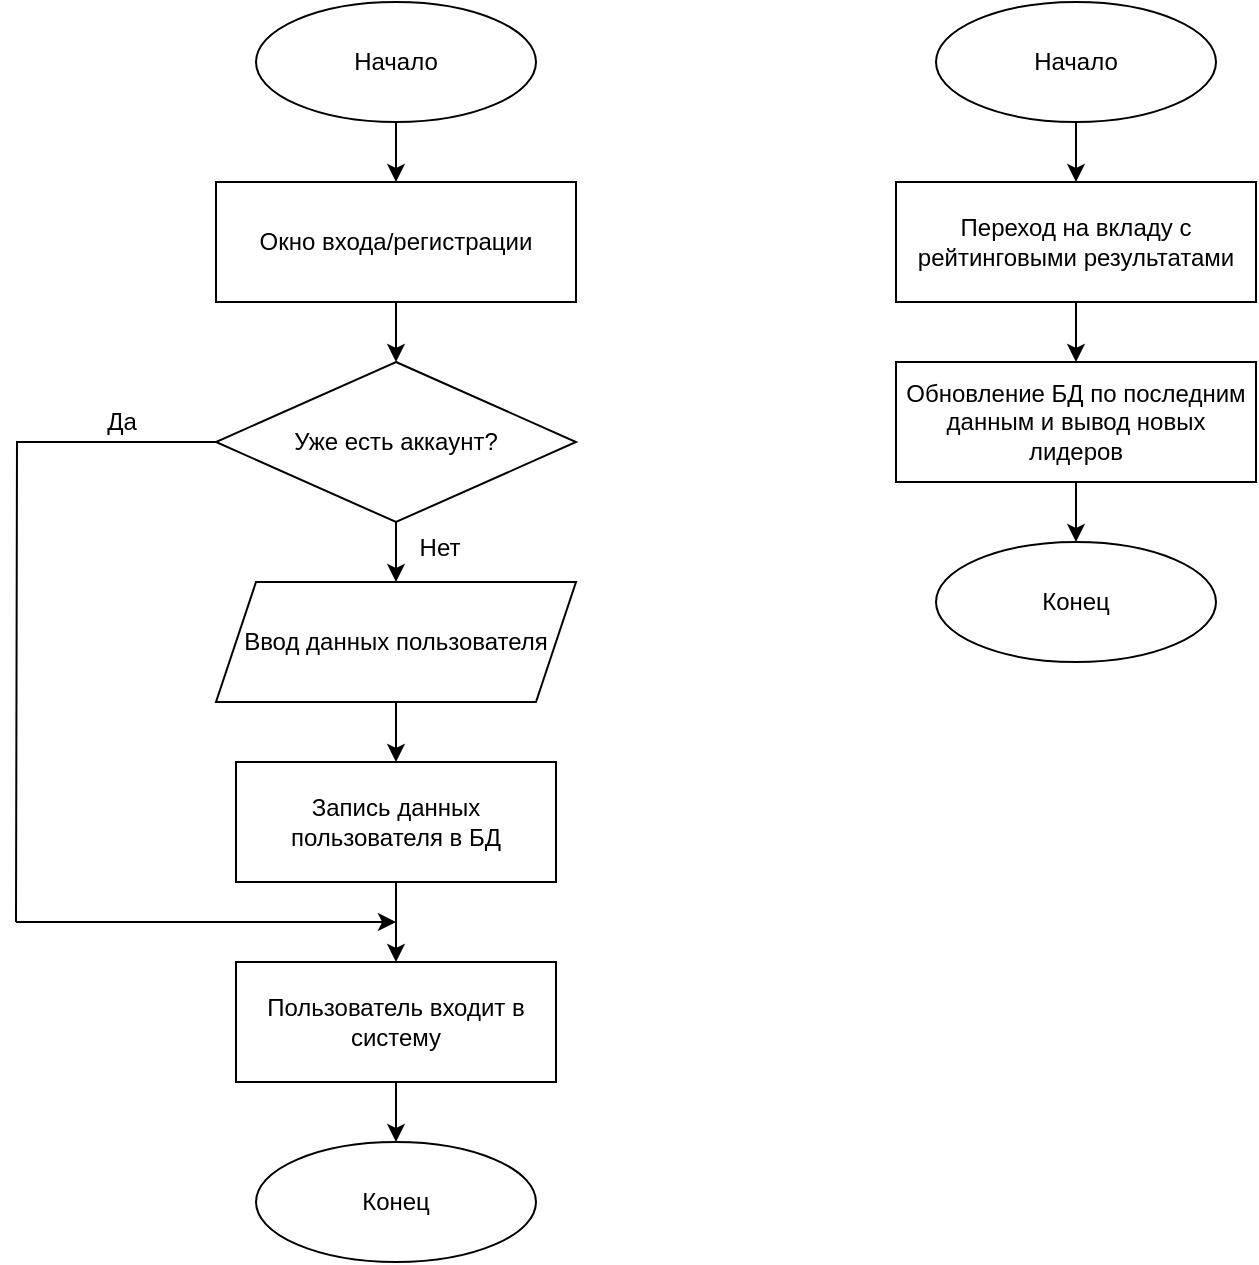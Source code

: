 <mxfile version="15.4.3" type="github">
  <diagram id="C5RBs43oDa-KdzZeNtuy" name="Page-1">
    <mxGraphModel dx="1074" dy="720" grid="1" gridSize="10" guides="1" tooltips="1" connect="1" arrows="1" fold="1" page="1" pageScale="1" pageWidth="827" pageHeight="1169" math="0" shadow="0">
      <root>
        <mxCell id="WIyWlLk6GJQsqaUBKTNV-0" />
        <mxCell id="WIyWlLk6GJQsqaUBKTNV-1" parent="WIyWlLk6GJQsqaUBKTNV-0" />
        <mxCell id="QwOlUMWWTFqCxnu2GCyS-5" style="edgeStyle=orthogonalEdgeStyle;rounded=0;orthogonalLoop=1;jettySize=auto;html=1;" edge="1" parent="WIyWlLk6GJQsqaUBKTNV-1" source="QwOlUMWWTFqCxnu2GCyS-0" target="QwOlUMWWTFqCxnu2GCyS-1">
          <mxGeometry relative="1" as="geometry" />
        </mxCell>
        <mxCell id="QwOlUMWWTFqCxnu2GCyS-0" value="Начало" style="ellipse;whiteSpace=wrap;html=1;" vertex="1" parent="WIyWlLk6GJQsqaUBKTNV-1">
          <mxGeometry x="200" y="40" width="140" height="60" as="geometry" />
        </mxCell>
        <mxCell id="QwOlUMWWTFqCxnu2GCyS-6" style="edgeStyle=orthogonalEdgeStyle;rounded=0;orthogonalLoop=1;jettySize=auto;html=1;entryX=0.5;entryY=0;entryDx=0;entryDy=0;" edge="1" parent="WIyWlLk6GJQsqaUBKTNV-1" source="QwOlUMWWTFqCxnu2GCyS-1" target="QwOlUMWWTFqCxnu2GCyS-2">
          <mxGeometry relative="1" as="geometry" />
        </mxCell>
        <mxCell id="QwOlUMWWTFqCxnu2GCyS-1" value="Окно входа/регистрации" style="rounded=0;whiteSpace=wrap;html=1;" vertex="1" parent="WIyWlLk6GJQsqaUBKTNV-1">
          <mxGeometry x="180" y="130" width="180" height="60" as="geometry" />
        </mxCell>
        <mxCell id="QwOlUMWWTFqCxnu2GCyS-7" style="edgeStyle=orthogonalEdgeStyle;rounded=0;orthogonalLoop=1;jettySize=auto;html=1;" edge="1" parent="WIyWlLk6GJQsqaUBKTNV-1" source="QwOlUMWWTFqCxnu2GCyS-2" target="QwOlUMWWTFqCxnu2GCyS-3">
          <mxGeometry relative="1" as="geometry" />
        </mxCell>
        <mxCell id="QwOlUMWWTFqCxnu2GCyS-13" style="edgeStyle=orthogonalEdgeStyle;rounded=0;orthogonalLoop=1;jettySize=auto;html=1;endArrow=none;endFill=0;" edge="1" parent="WIyWlLk6GJQsqaUBKTNV-1" source="QwOlUMWWTFqCxnu2GCyS-2">
          <mxGeometry relative="1" as="geometry">
            <mxPoint x="80" y="500" as="targetPoint" />
          </mxGeometry>
        </mxCell>
        <mxCell id="QwOlUMWWTFqCxnu2GCyS-2" value="Уже есть аккаунт?" style="rhombus;whiteSpace=wrap;html=1;" vertex="1" parent="WIyWlLk6GJQsqaUBKTNV-1">
          <mxGeometry x="180" y="220" width="180" height="80" as="geometry" />
        </mxCell>
        <mxCell id="QwOlUMWWTFqCxnu2GCyS-8" style="edgeStyle=orthogonalEdgeStyle;rounded=0;orthogonalLoop=1;jettySize=auto;html=1;" edge="1" parent="WIyWlLk6GJQsqaUBKTNV-1" source="QwOlUMWWTFqCxnu2GCyS-3" target="QwOlUMWWTFqCxnu2GCyS-4">
          <mxGeometry relative="1" as="geometry" />
        </mxCell>
        <mxCell id="QwOlUMWWTFqCxnu2GCyS-3" value="Ввод данных пользователя" style="shape=parallelogram;perimeter=parallelogramPerimeter;whiteSpace=wrap;html=1;fixedSize=1;" vertex="1" parent="WIyWlLk6GJQsqaUBKTNV-1">
          <mxGeometry x="180" y="330" width="180" height="60" as="geometry" />
        </mxCell>
        <mxCell id="QwOlUMWWTFqCxnu2GCyS-12" style="edgeStyle=orthogonalEdgeStyle;rounded=0;orthogonalLoop=1;jettySize=auto;html=1;entryX=0.5;entryY=0;entryDx=0;entryDy=0;" edge="1" parent="WIyWlLk6GJQsqaUBKTNV-1" source="QwOlUMWWTFqCxnu2GCyS-4" target="QwOlUMWWTFqCxnu2GCyS-10">
          <mxGeometry relative="1" as="geometry" />
        </mxCell>
        <mxCell id="QwOlUMWWTFqCxnu2GCyS-4" value="Запись данных пользователя в БД" style="rounded=0;whiteSpace=wrap;html=1;" vertex="1" parent="WIyWlLk6GJQsqaUBKTNV-1">
          <mxGeometry x="190" y="420" width="160" height="60" as="geometry" />
        </mxCell>
        <mxCell id="QwOlUMWWTFqCxnu2GCyS-9" value="Нет" style="text;html=1;strokeColor=none;fillColor=none;align=center;verticalAlign=middle;whiteSpace=wrap;rounded=0;" vertex="1" parent="WIyWlLk6GJQsqaUBKTNV-1">
          <mxGeometry x="262" y="298" width="60" height="30" as="geometry" />
        </mxCell>
        <mxCell id="QwOlUMWWTFqCxnu2GCyS-20" style="edgeStyle=orthogonalEdgeStyle;rounded=0;orthogonalLoop=1;jettySize=auto;html=1;endArrow=classic;endFill=1;" edge="1" parent="WIyWlLk6GJQsqaUBKTNV-1" source="QwOlUMWWTFqCxnu2GCyS-10" target="QwOlUMWWTFqCxnu2GCyS-19">
          <mxGeometry relative="1" as="geometry" />
        </mxCell>
        <mxCell id="QwOlUMWWTFqCxnu2GCyS-10" value="Пользователь входит в систему" style="rounded=0;whiteSpace=wrap;html=1;" vertex="1" parent="WIyWlLk6GJQsqaUBKTNV-1">
          <mxGeometry x="190" y="520" width="160" height="60" as="geometry" />
        </mxCell>
        <mxCell id="QwOlUMWWTFqCxnu2GCyS-15" style="edgeStyle=orthogonalEdgeStyle;rounded=0;orthogonalLoop=1;jettySize=auto;html=1;endArrow=classic;endFill=1;" edge="1" parent="WIyWlLk6GJQsqaUBKTNV-1">
          <mxGeometry relative="1" as="geometry">
            <mxPoint x="270" y="500" as="targetPoint" />
            <mxPoint x="80" y="500" as="sourcePoint" />
          </mxGeometry>
        </mxCell>
        <mxCell id="QwOlUMWWTFqCxnu2GCyS-16" value="Да" style="text;html=1;strokeColor=none;fillColor=none;align=center;verticalAlign=middle;whiteSpace=wrap;rounded=0;" vertex="1" parent="WIyWlLk6GJQsqaUBKTNV-1">
          <mxGeometry x="103" y="235" width="60" height="30" as="geometry" />
        </mxCell>
        <mxCell id="QwOlUMWWTFqCxnu2GCyS-19" value="Конец" style="ellipse;whiteSpace=wrap;html=1;" vertex="1" parent="WIyWlLk6GJQsqaUBKTNV-1">
          <mxGeometry x="200" y="610" width="140" height="60" as="geometry" />
        </mxCell>
        <mxCell id="QwOlUMWWTFqCxnu2GCyS-27" style="edgeStyle=orthogonalEdgeStyle;rounded=0;orthogonalLoop=1;jettySize=auto;html=1;endArrow=classic;endFill=1;" edge="1" parent="WIyWlLk6GJQsqaUBKTNV-1" source="QwOlUMWWTFqCxnu2GCyS-21" target="QwOlUMWWTFqCxnu2GCyS-23">
          <mxGeometry relative="1" as="geometry" />
        </mxCell>
        <mxCell id="QwOlUMWWTFqCxnu2GCyS-21" value="Начало" style="ellipse;whiteSpace=wrap;html=1;" vertex="1" parent="WIyWlLk6GJQsqaUBKTNV-1">
          <mxGeometry x="540" y="40" width="140" height="60" as="geometry" />
        </mxCell>
        <mxCell id="QwOlUMWWTFqCxnu2GCyS-28" style="edgeStyle=orthogonalEdgeStyle;rounded=0;orthogonalLoop=1;jettySize=auto;html=1;endArrow=classic;endFill=1;" edge="1" parent="WIyWlLk6GJQsqaUBKTNV-1" source="QwOlUMWWTFqCxnu2GCyS-23" target="QwOlUMWWTFqCxnu2GCyS-25">
          <mxGeometry relative="1" as="geometry" />
        </mxCell>
        <mxCell id="QwOlUMWWTFqCxnu2GCyS-23" value="Переход на вкладу с рейтинговыми результатами" style="rounded=0;whiteSpace=wrap;html=1;" vertex="1" parent="WIyWlLk6GJQsqaUBKTNV-1">
          <mxGeometry x="520" y="130" width="180" height="60" as="geometry" />
        </mxCell>
        <mxCell id="QwOlUMWWTFqCxnu2GCyS-29" style="edgeStyle=orthogonalEdgeStyle;rounded=0;orthogonalLoop=1;jettySize=auto;html=1;entryX=0.5;entryY=0;entryDx=0;entryDy=0;endArrow=classic;endFill=1;" edge="1" parent="WIyWlLk6GJQsqaUBKTNV-1" source="QwOlUMWWTFqCxnu2GCyS-25" target="QwOlUMWWTFqCxnu2GCyS-26">
          <mxGeometry relative="1" as="geometry" />
        </mxCell>
        <mxCell id="QwOlUMWWTFqCxnu2GCyS-25" value="Обновление БД по последним данным и вывод новых лидеров" style="rounded=0;whiteSpace=wrap;html=1;" vertex="1" parent="WIyWlLk6GJQsqaUBKTNV-1">
          <mxGeometry x="520" y="220" width="180" height="60" as="geometry" />
        </mxCell>
        <mxCell id="QwOlUMWWTFqCxnu2GCyS-26" value="Конец" style="ellipse;whiteSpace=wrap;html=1;" vertex="1" parent="WIyWlLk6GJQsqaUBKTNV-1">
          <mxGeometry x="540" y="310" width="140" height="60" as="geometry" />
        </mxCell>
      </root>
    </mxGraphModel>
  </diagram>
</mxfile>
